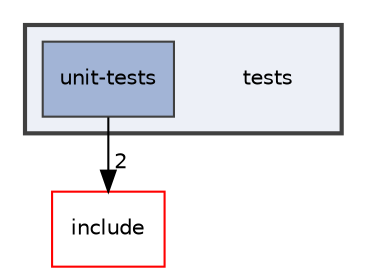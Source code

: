 digraph "tests"
{
 // LATEX_PDF_SIZE
  edge [fontname="Helvetica",fontsize="10",labelfontname="Helvetica",labelfontsize="10"];
  node [fontname="Helvetica",fontsize="10",shape=record];
  compound=true
  subgraph clusterdir_59425e443f801f1f2fd8bbe4959a3ccf {
    graph [ bgcolor="#edf0f7", pencolor="grey25", style="filled,bold,", label="", fontname="Helvetica", fontsize="10", URL="dir_59425e443f801f1f2fd8bbe4959a3ccf.html"]
    dir_59425e443f801f1f2fd8bbe4959a3ccf [shape=plaintext, label="tests"];
  dir_f1dd7b80b3f807d25a8b0bfc7fde9160 [shape=box, label="unit-tests", style="filled,", fillcolor="#a2b4d6", color="grey25", URL="dir_f1dd7b80b3f807d25a8b0bfc7fde9160.html"];
  }
  dir_d44c64559bbebec7f509842c48db8b23 [shape=box, label="include", style="", fillcolor="#edf0f7", color="red", URL="dir_d44c64559bbebec7f509842c48db8b23.html"];
  dir_f1dd7b80b3f807d25a8b0bfc7fde9160->dir_d44c64559bbebec7f509842c48db8b23 [headlabel="2", labeldistance=1.5 headhref="dir_000010_000007.html"];
}
